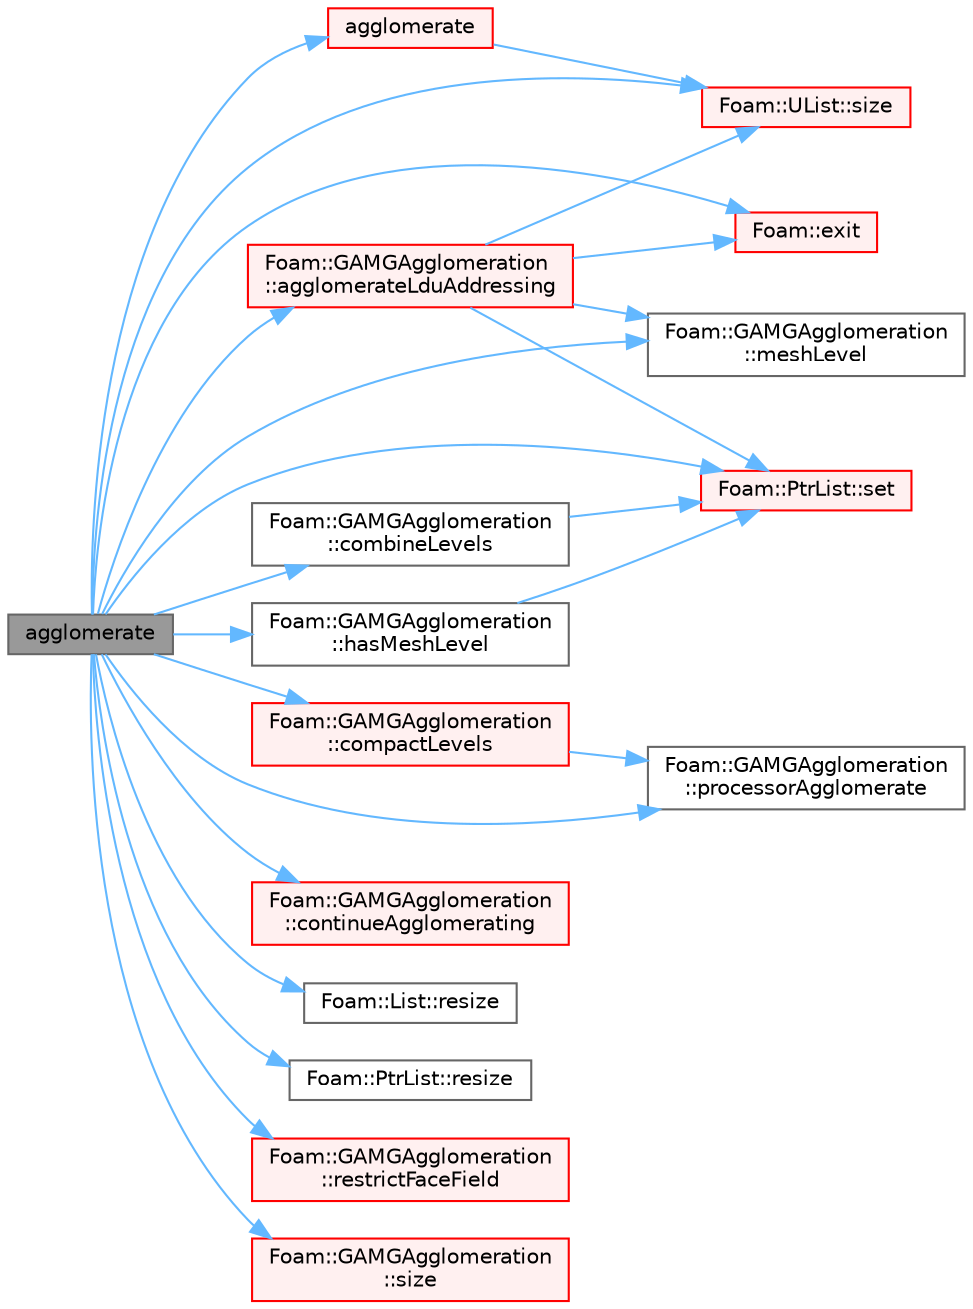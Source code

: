 digraph "agglomerate"
{
 // LATEX_PDF_SIZE
  bgcolor="transparent";
  edge [fontname=Helvetica,fontsize=10,labelfontname=Helvetica,labelfontsize=10];
  node [fontname=Helvetica,fontsize=10,shape=box,height=0.2,width=0.4];
  rankdir="LR";
  Node1 [id="Node000001",label="agglomerate",height=0.2,width=0.4,color="gray40", fillcolor="grey60", style="filled", fontcolor="black",tooltip=" "];
  Node1 -> Node2 [id="edge1_Node000001_Node000002",color="steelblue1",style="solid",tooltip=" "];
  Node2 [id="Node000002",label="agglomerate",height=0.2,width=0.4,color="red", fillcolor="#FFF0F0", style="filled",URL="$classFoam_1_1pairGAMGAgglomeration.html#a70a79dc9e89583565e07c680157e7823",tooltip=" "];
  Node2 -> Node6 [id="edge2_Node000002_Node000006",color="steelblue1",style="solid",tooltip=" "];
  Node6 [id="Node000006",label="Foam::UList::size",height=0.2,width=0.4,color="red", fillcolor="#FFF0F0", style="filled",URL="$classFoam_1_1UList.html#ac1fc1d9dab324bb1b8452c7aa4813026",tooltip=" "];
  Node1 -> Node8 [id="edge3_Node000001_Node000008",color="steelblue1",style="solid",tooltip=" "];
  Node8 [id="Node000008",label="Foam::GAMGAgglomeration\l::agglomerateLduAddressing",height=0.2,width=0.4,color="red", fillcolor="#FFF0F0", style="filled",URL="$classFoam_1_1GAMGAgglomeration.html#a1f8676d38e3715d5330beb58b7883c90",tooltip=" "];
  Node8 -> Node15 [id="edge4_Node000008_Node000015",color="steelblue1",style="solid",tooltip=" "];
  Node15 [id="Node000015",label="Foam::exit",height=0.2,width=0.4,color="red", fillcolor="#FFF0F0", style="filled",URL="$namespaceFoam.html#ae0529b088aefc9f83b89dce5c31fda64",tooltip=" "];
  Node8 -> Node19 [id="edge5_Node000008_Node000019",color="steelblue1",style="solid",tooltip=" "];
  Node19 [id="Node000019",label="Foam::GAMGAgglomeration\l::meshLevel",height=0.2,width=0.4,color="grey40", fillcolor="white", style="filled",URL="$classFoam_1_1GAMGAgglomeration.html#af1d3c335fdf380a61d567e839d128af3",tooltip=" "];
  Node8 -> Node27 [id="edge6_Node000008_Node000027",color="steelblue1",style="solid",tooltip=" "];
  Node27 [id="Node000027",label="Foam::PtrList::set",height=0.2,width=0.4,color="red", fillcolor="#FFF0F0", style="filled",URL="$classFoam_1_1PtrList.html#a0e0a32f842b05e1d69f10292dc27198a",tooltip=" "];
  Node8 -> Node6 [id="edge7_Node000008_Node000006",color="steelblue1",style="solid",tooltip=" "];
  Node1 -> Node33 [id="edge8_Node000001_Node000033",color="steelblue1",style="solid",tooltip=" "];
  Node33 [id="Node000033",label="Foam::GAMGAgglomeration\l::combineLevels",height=0.2,width=0.4,color="grey40", fillcolor="white", style="filled",URL="$classFoam_1_1GAMGAgglomeration.html#abaee0f1c3a95a986561b1ea1bfbdd61e",tooltip=" "];
  Node33 -> Node27 [id="edge9_Node000033_Node000027",color="steelblue1",style="solid",tooltip=" "];
  Node1 -> Node34 [id="edge10_Node000001_Node000034",color="steelblue1",style="solid",tooltip=" "];
  Node34 [id="Node000034",label="Foam::GAMGAgglomeration\l::compactLevels",height=0.2,width=0.4,color="red", fillcolor="#FFF0F0", style="filled",URL="$classFoam_1_1GAMGAgglomeration.html#a612c5539788a46cd731565fa86f821d0",tooltip=" "];
  Node34 -> Node35 [id="edge11_Node000034_Node000035",color="steelblue1",style="solid",tooltip=" "];
  Node35 [id="Node000035",label="Foam::GAMGAgglomeration\l::processorAgglomerate",height=0.2,width=0.4,color="grey40", fillcolor="white", style="filled",URL="$classFoam_1_1GAMGAgglomeration.html#a0f449fd7000147afdf5b21346399e5e3",tooltip=" "];
  Node1 -> Node38 [id="edge12_Node000001_Node000038",color="steelblue1",style="solid",tooltip=" "];
  Node38 [id="Node000038",label="Foam::GAMGAgglomeration\l::continueAgglomerating",height=0.2,width=0.4,color="red", fillcolor="#FFF0F0", style="filled",URL="$classFoam_1_1GAMGAgglomeration.html#a973d750fba5ca8773f285b9ad7c3cfc8",tooltip=" "];
  Node1 -> Node15 [id="edge13_Node000001_Node000015",color="steelblue1",style="solid",tooltip=" "];
  Node1 -> Node54 [id="edge14_Node000001_Node000054",color="steelblue1",style="solid",tooltip=" "];
  Node54 [id="Node000054",label="Foam::GAMGAgglomeration\l::hasMeshLevel",height=0.2,width=0.4,color="grey40", fillcolor="white", style="filled",URL="$classFoam_1_1GAMGAgglomeration.html#ae71c14ad1163c83524888b4ff60063f9",tooltip=" "];
  Node54 -> Node27 [id="edge15_Node000054_Node000027",color="steelblue1",style="solid",tooltip=" "];
  Node1 -> Node19 [id="edge16_Node000001_Node000019",color="steelblue1",style="solid",tooltip=" "];
  Node1 -> Node35 [id="edge17_Node000001_Node000035",color="steelblue1",style="solid",tooltip=" "];
  Node1 -> Node37 [id="edge18_Node000001_Node000037",color="steelblue1",style="solid",tooltip=" "];
  Node37 [id="Node000037",label="Foam::List::resize",height=0.2,width=0.4,color="grey40", fillcolor="white", style="filled",URL="$classFoam_1_1List.html#abcfb5796d79fe232cf87a5271bcc8a3a",tooltip=" "];
  Node1 -> Node31 [id="edge19_Node000001_Node000031",color="steelblue1",style="solid",tooltip=" "];
  Node31 [id="Node000031",label="Foam::PtrList::resize",height=0.2,width=0.4,color="grey40", fillcolor="white", style="filled",URL="$classFoam_1_1PtrList.html#af4e0ad67cce84dd8126a19abedad9d56",tooltip=" "];
  Node1 -> Node55 [id="edge20_Node000001_Node000055",color="steelblue1",style="solid",tooltip=" "];
  Node55 [id="Node000055",label="Foam::GAMGAgglomeration\l::restrictFaceField",height=0.2,width=0.4,color="red", fillcolor="#FFF0F0", style="filled",URL="$classFoam_1_1GAMGAgglomeration.html#aa72390fdc1317326421ff49be6af4ecb",tooltip=" "];
  Node1 -> Node27 [id="edge21_Node000001_Node000027",color="steelblue1",style="solid",tooltip=" "];
  Node1 -> Node56 [id="edge22_Node000001_Node000056",color="steelblue1",style="solid",tooltip=" "];
  Node56 [id="Node000056",label="Foam::GAMGAgglomeration\l::size",height=0.2,width=0.4,color="red", fillcolor="#FFF0F0", style="filled",URL="$classFoam_1_1GAMGAgglomeration.html#a9facbf0a118d395c89884e45a5ca4e4b",tooltip=" "];
  Node1 -> Node6 [id="edge23_Node000001_Node000006",color="steelblue1",style="solid",tooltip=" "];
}
